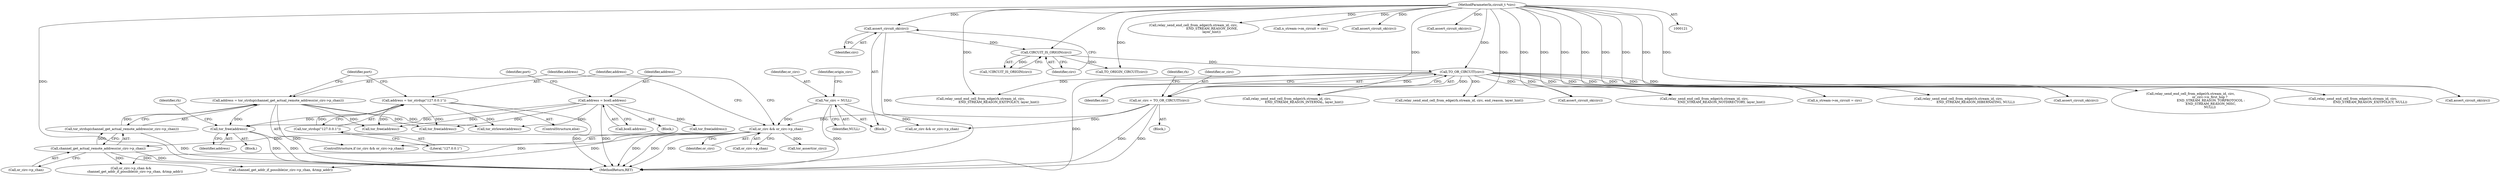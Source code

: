 digraph "0_tor_79b59a2dfcb68897ee89d98587d09e55f07e68d7@API" {
"1000424" [label="(Call,tor_free(address))"];
"1000372" [label="(Call,address = tor_strdup(channel_get_actual_remote_address(or_circ->p_chan)))"];
"1000374" [label="(Call,tor_strdup(channel_get_actual_remote_address(or_circ->p_chan)))"];
"1000375" [label="(Call,channel_get_actual_remote_address(or_circ->p_chan))"];
"1000367" [label="(Call,or_circ && or_circ->p_chan)"];
"1000136" [label="(Call,*or_circ = NULL)"];
"1000164" [label="(Call,or_circ = TO_OR_CIRCUIT(circ))"];
"1000166" [label="(Call,TO_OR_CIRCUIT(circ))"];
"1000161" [label="(Call,CIRCUIT_IS_ORIGIN(circ))"];
"1000157" [label="(Call,assert_circuit_ok(circ))"];
"1000123" [label="(MethodParameterIn,circuit_t *circ)"];
"1000269" [label="(Call,address = bcell.address)"];
"1000380" [label="(Call,address = tor_strdup(\"127.0.0.1\"))"];
"1000382" [label="(Call,tor_strdup(\"127.0.0.1\"))"];
"1000271" [label="(Call,bcell.address)"];
"1000547" [label="(Call,relay_send_end_cell_from_edge(rh.stream_id, circ,\n                                     END_STREAM_REASON_DONE,\n                                    layer_hint))"];
"1000590" [label="(Call,n_stream->on_circuit = circ)"];
"1000379" [label="(ControlStructure,else)"];
"1000635" [label="(Call,relay_send_end_cell_from_edge(rh.stream_id, circ,\n                                  END_STREAM_REASON_HIBERNATING, NULL))"];
"1000612" [label="(Call,tor_free(address))"];
"1000600" [label="(Call,assert_circuit_ok(circ))"];
"1000694" [label="(Call,assert_circuit_ok(circ))"];
"1000660" [label="(Call,tor_assert(or_circ))"];
"1000667" [label="(Call,channel_get_addr_if_possible(or_circ->p_chan, &tmp_addr))"];
"1000569" [label="(Call,assert_circuit_ok(circ))"];
"1000526" [label="(Call,assert_circuit_ok(circ))"];
"1000357" [label="(Call,relay_send_end_cell_from_edge(rh.stream_id, circ,\n                                  END_STREAM_REASON_NOTDIRECTORY, layer_hint))"];
"1000425" [label="(Identifier,address)"];
"1000163" [label="(Block,)"];
"1000557" [label="(Call,tor_free(address))"];
"1000374" [label="(Call,tor_strdup(channel_get_actual_remote_address(or_circ->p_chan)))"];
"1000376" [label="(Call,or_circ->p_chan)"];
"1000369" [label="(Call,or_circ->p_chan)"];
"1000124" [label="(Block,)"];
"1000423" [label="(Block,)"];
"1000373" [label="(Identifier,address)"];
"1000372" [label="(Call,address = tor_strdup(channel_get_actual_remote_address(or_circ->p_chan)))"];
"1000367" [label="(Call,or_circ && or_circ->p_chan)"];
"1000164" [label="(Call,or_circ = TO_OR_CIRCUIT(circ))"];
"1000718" [label="(MethodReturn,RET)"];
"1000426" [label="(Call,relay_send_end_cell_from_edge(rh.stream_id, circ,\n                                    END_STREAM_REASON_EXITPOLICY, layer_hint))"];
"1000385" [label="(Identifier,port)"];
"1000275" [label="(Identifier,port)"];
"1000254" [label="(Call,relay_send_end_cell_from_edge(rh.stream_id, circ, end_reason, layer_hint))"];
"1000647" [label="(Call,n_stream->on_circuit = circ)"];
"1000167" [label="(Identifier,circ)"];
"1000280" [label="(Call,or_circ && or_circ->p_chan)"];
"1000270" [label="(Identifier,address)"];
"1000136" [label="(Call,*or_circ = NULL)"];
"1000123" [label="(MethodParameterIn,circuit_t *circ)"];
"1000663" [label="(Call,or_circ->p_chan &&\n        channel_get_addr_if_possible(or_circ->p_chan, &tmp_addr))"];
"1000322" [label="(Call,relay_send_end_cell_from_edge(rh.stream_id, circ,\n                                      or_circ->is_first_hop ?\n                                        END_STREAM_REASON_TORPROTOCOL :\n                                        END_STREAM_REASON_MISC,\n                                      NULL))"];
"1000137" [label="(Identifier,or_circ)"];
"1000160" [label="(Call,!CIRCUIT_IS_ORIGIN(circ))"];
"1000217" [label="(Call,relay_send_end_cell_from_edge(rh.stream_id, circ,\n                                  END_STREAM_REASON_EXITPOLICY, NULL))"];
"1000189" [label="(Identifier,rh)"];
"1000713" [label="(Call,assert_circuit_ok(circ))"];
"1000368" [label="(Identifier,or_circ)"];
"1000161" [label="(Call,CIRCUIT_IS_ORIGIN(circ))"];
"1000158" [label="(Identifier,circ)"];
"1000375" [label="(Call,channel_get_actual_remote_address(or_circ->p_chan))"];
"1000616" [label="(Call,tor_strlower(address))"];
"1000382" [label="(Call,tor_strdup(\"127.0.0.1\"))"];
"1000141" [label="(Identifier,origin_circ)"];
"1000366" [label="(ControlStructure,if (or_circ && or_circ->p_chan))"];
"1000162" [label="(Identifier,circ)"];
"1000383" [label="(Literal,\"127.0.0.1\")"];
"1000269" [label="(Call,address = bcell.address)"];
"1000166" [label="(Call,TO_OR_CIRCUIT(circ))"];
"1000424" [label="(Call,tor_free(address))"];
"1000428" [label="(Identifier,rh)"];
"1000397" [label="(Call,relay_send_end_cell_from_edge(rh.stream_id, circ,\n                                  END_STREAM_REASON_INTERNAL, layer_hint))"];
"1000138" [label="(Identifier,NULL)"];
"1000178" [label="(Call,TO_ORIGIN_CIRCUIT(circ))"];
"1000381" [label="(Identifier,address)"];
"1000380" [label="(Call,address = tor_strdup(\"127.0.0.1\"))"];
"1000165" [label="(Identifier,or_circ)"];
"1000157" [label="(Call,assert_circuit_ok(circ))"];
"1000268" [label="(Block,)"];
"1000334" [label="(Call,tor_free(address))"];
"1000424" -> "1000423"  [label="AST: "];
"1000424" -> "1000425"  [label="CFG: "];
"1000425" -> "1000424"  [label="AST: "];
"1000428" -> "1000424"  [label="CFG: "];
"1000424" -> "1000718"  [label="DDG: "];
"1000424" -> "1000718"  [label="DDG: "];
"1000372" -> "1000424"  [label="DDG: "];
"1000269" -> "1000424"  [label="DDG: "];
"1000380" -> "1000424"  [label="DDG: "];
"1000372" -> "1000366"  [label="AST: "];
"1000372" -> "1000374"  [label="CFG: "];
"1000373" -> "1000372"  [label="AST: "];
"1000374" -> "1000372"  [label="AST: "];
"1000385" -> "1000372"  [label="CFG: "];
"1000372" -> "1000718"  [label="DDG: "];
"1000374" -> "1000372"  [label="DDG: "];
"1000372" -> "1000557"  [label="DDG: "];
"1000372" -> "1000612"  [label="DDG: "];
"1000372" -> "1000616"  [label="DDG: "];
"1000374" -> "1000375"  [label="CFG: "];
"1000375" -> "1000374"  [label="AST: "];
"1000374" -> "1000718"  [label="DDG: "];
"1000375" -> "1000374"  [label="DDG: "];
"1000375" -> "1000376"  [label="CFG: "];
"1000376" -> "1000375"  [label="AST: "];
"1000375" -> "1000718"  [label="DDG: "];
"1000367" -> "1000375"  [label="DDG: "];
"1000375" -> "1000663"  [label="DDG: "];
"1000375" -> "1000667"  [label="DDG: "];
"1000367" -> "1000366"  [label="AST: "];
"1000367" -> "1000368"  [label="CFG: "];
"1000367" -> "1000369"  [label="CFG: "];
"1000368" -> "1000367"  [label="AST: "];
"1000369" -> "1000367"  [label="AST: "];
"1000373" -> "1000367"  [label="CFG: "];
"1000381" -> "1000367"  [label="CFG: "];
"1000367" -> "1000718"  [label="DDG: "];
"1000367" -> "1000718"  [label="DDG: "];
"1000367" -> "1000718"  [label="DDG: "];
"1000136" -> "1000367"  [label="DDG: "];
"1000164" -> "1000367"  [label="DDG: "];
"1000367" -> "1000660"  [label="DDG: "];
"1000367" -> "1000663"  [label="DDG: "];
"1000367" -> "1000667"  [label="DDG: "];
"1000136" -> "1000124"  [label="AST: "];
"1000136" -> "1000138"  [label="CFG: "];
"1000137" -> "1000136"  [label="AST: "];
"1000138" -> "1000136"  [label="AST: "];
"1000141" -> "1000136"  [label="CFG: "];
"1000136" -> "1000718"  [label="DDG: "];
"1000136" -> "1000280"  [label="DDG: "];
"1000164" -> "1000163"  [label="AST: "];
"1000164" -> "1000166"  [label="CFG: "];
"1000165" -> "1000164"  [label="AST: "];
"1000166" -> "1000164"  [label="AST: "];
"1000189" -> "1000164"  [label="CFG: "];
"1000164" -> "1000718"  [label="DDG: "];
"1000164" -> "1000718"  [label="DDG: "];
"1000166" -> "1000164"  [label="DDG: "];
"1000164" -> "1000280"  [label="DDG: "];
"1000166" -> "1000167"  [label="CFG: "];
"1000167" -> "1000166"  [label="AST: "];
"1000166" -> "1000718"  [label="DDG: "];
"1000161" -> "1000166"  [label="DDG: "];
"1000123" -> "1000166"  [label="DDG: "];
"1000166" -> "1000217"  [label="DDG: "];
"1000166" -> "1000254"  [label="DDG: "];
"1000166" -> "1000322"  [label="DDG: "];
"1000166" -> "1000357"  [label="DDG: "];
"1000166" -> "1000397"  [label="DDG: "];
"1000166" -> "1000426"  [label="DDG: "];
"1000166" -> "1000526"  [label="DDG: "];
"1000166" -> "1000635"  [label="DDG: "];
"1000166" -> "1000647"  [label="DDG: "];
"1000166" -> "1000694"  [label="DDG: "];
"1000166" -> "1000713"  [label="DDG: "];
"1000161" -> "1000160"  [label="AST: "];
"1000161" -> "1000162"  [label="CFG: "];
"1000162" -> "1000161"  [label="AST: "];
"1000160" -> "1000161"  [label="CFG: "];
"1000161" -> "1000160"  [label="DDG: "];
"1000157" -> "1000161"  [label="DDG: "];
"1000123" -> "1000161"  [label="DDG: "];
"1000161" -> "1000178"  [label="DDG: "];
"1000157" -> "1000124"  [label="AST: "];
"1000157" -> "1000158"  [label="CFG: "];
"1000158" -> "1000157"  [label="AST: "];
"1000162" -> "1000157"  [label="CFG: "];
"1000157" -> "1000718"  [label="DDG: "];
"1000123" -> "1000157"  [label="DDG: "];
"1000123" -> "1000121"  [label="AST: "];
"1000123" -> "1000718"  [label="DDG: "];
"1000123" -> "1000178"  [label="DDG: "];
"1000123" -> "1000217"  [label="DDG: "];
"1000123" -> "1000254"  [label="DDG: "];
"1000123" -> "1000322"  [label="DDG: "];
"1000123" -> "1000357"  [label="DDG: "];
"1000123" -> "1000397"  [label="DDG: "];
"1000123" -> "1000426"  [label="DDG: "];
"1000123" -> "1000526"  [label="DDG: "];
"1000123" -> "1000547"  [label="DDG: "];
"1000123" -> "1000569"  [label="DDG: "];
"1000123" -> "1000590"  [label="DDG: "];
"1000123" -> "1000600"  [label="DDG: "];
"1000123" -> "1000635"  [label="DDG: "];
"1000123" -> "1000647"  [label="DDG: "];
"1000123" -> "1000694"  [label="DDG: "];
"1000123" -> "1000713"  [label="DDG: "];
"1000269" -> "1000268"  [label="AST: "];
"1000269" -> "1000271"  [label="CFG: "];
"1000270" -> "1000269"  [label="AST: "];
"1000271" -> "1000269"  [label="AST: "];
"1000275" -> "1000269"  [label="CFG: "];
"1000269" -> "1000718"  [label="DDG: "];
"1000269" -> "1000334"  [label="DDG: "];
"1000269" -> "1000557"  [label="DDG: "];
"1000269" -> "1000612"  [label="DDG: "];
"1000269" -> "1000616"  [label="DDG: "];
"1000380" -> "1000379"  [label="AST: "];
"1000380" -> "1000382"  [label="CFG: "];
"1000381" -> "1000380"  [label="AST: "];
"1000382" -> "1000380"  [label="AST: "];
"1000385" -> "1000380"  [label="CFG: "];
"1000380" -> "1000718"  [label="DDG: "];
"1000382" -> "1000380"  [label="DDG: "];
"1000380" -> "1000557"  [label="DDG: "];
"1000380" -> "1000612"  [label="DDG: "];
"1000380" -> "1000616"  [label="DDG: "];
"1000382" -> "1000383"  [label="CFG: "];
"1000383" -> "1000382"  [label="AST: "];
}
